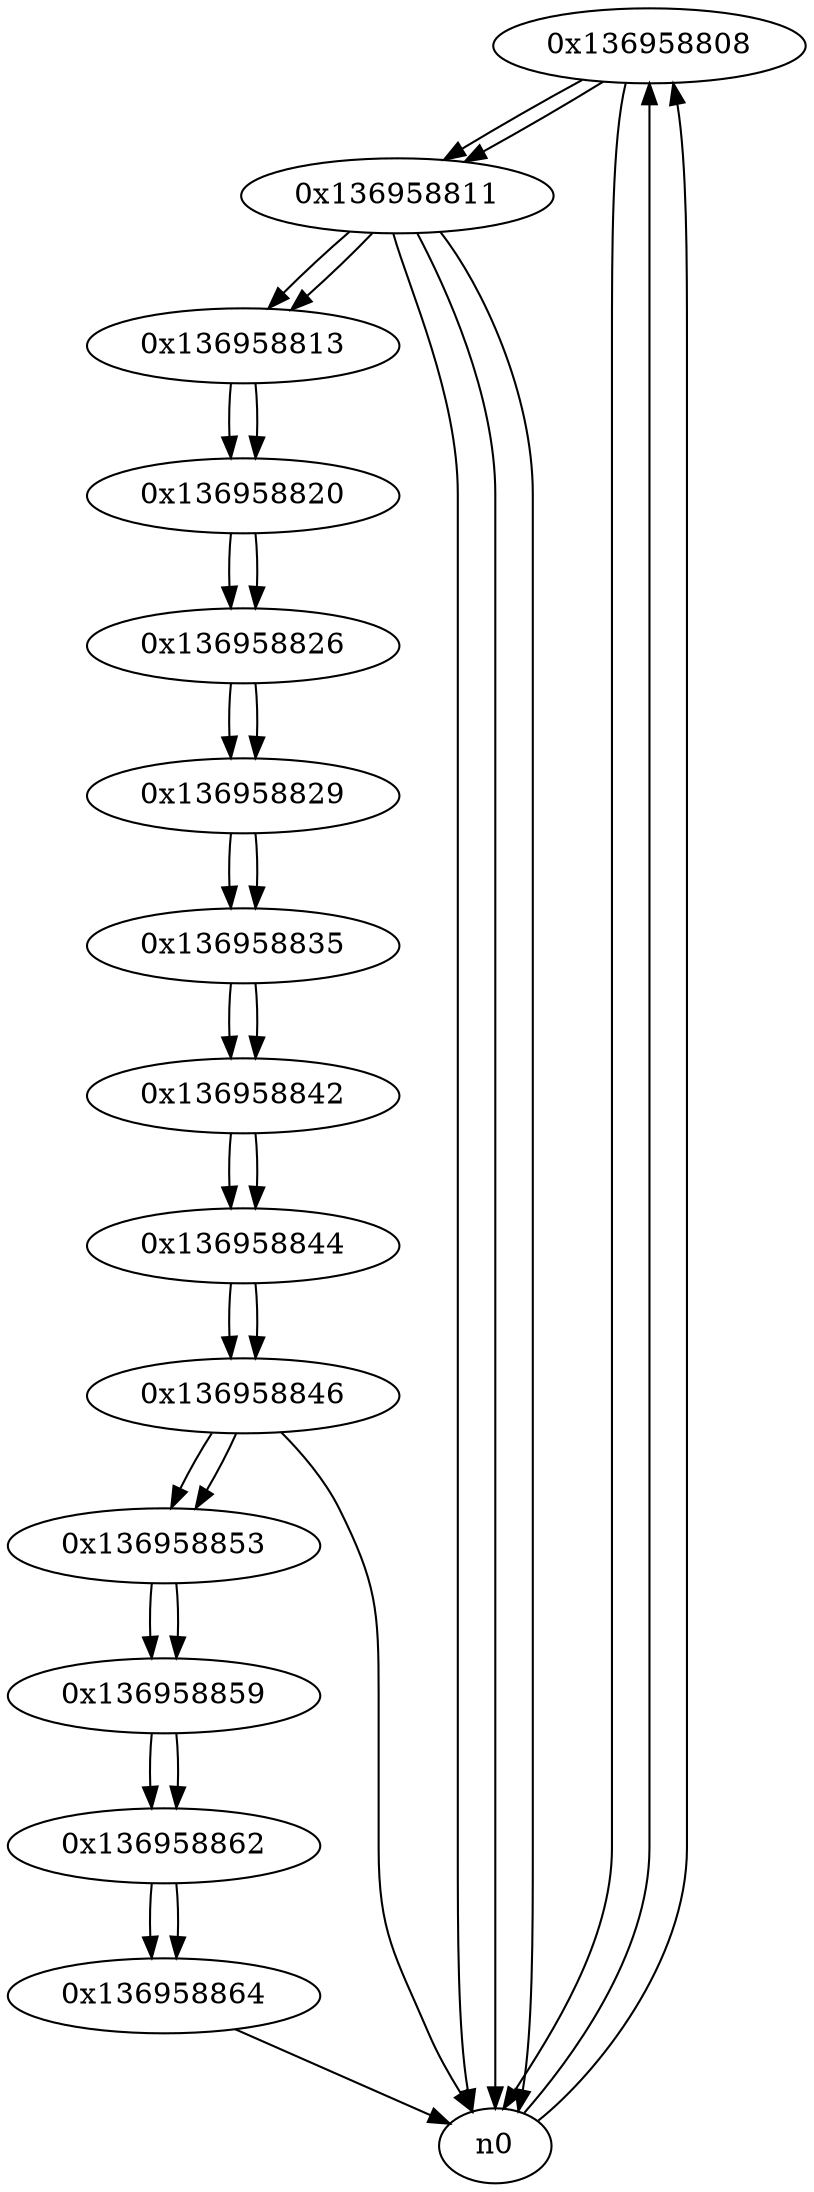 digraph G{
/* nodes */
  n1 [label="0x136958808"]
  n2 [label="0x136958811"]
  n3 [label="0x136958813"]
  n4 [label="0x136958820"]
  n5 [label="0x136958826"]
  n6 [label="0x136958829"]
  n7 [label="0x136958835"]
  n8 [label="0x136958842"]
  n9 [label="0x136958844"]
  n10 [label="0x136958846"]
  n11 [label="0x136958853"]
  n12 [label="0x136958859"]
  n13 [label="0x136958862"]
  n14 [label="0x136958864"]
/* edges */
n1 -> n2;
n1 -> n0;
n0 -> n1;
n0 -> n1;
n2 -> n0;
n2 -> n3;
n2 -> n0;
n2 -> n0;
n1 -> n2;
n3 -> n4;
n2 -> n3;
n4 -> n5;
n3 -> n4;
n5 -> n6;
n4 -> n5;
n6 -> n7;
n5 -> n6;
n7 -> n8;
n6 -> n7;
n8 -> n9;
n7 -> n8;
n9 -> n10;
n8 -> n9;
n10 -> n11;
n10 -> n0;
n9 -> n10;
n11 -> n12;
n10 -> n11;
n12 -> n13;
n11 -> n12;
n13 -> n14;
n12 -> n13;
n14 -> n0;
n13 -> n14;
}
